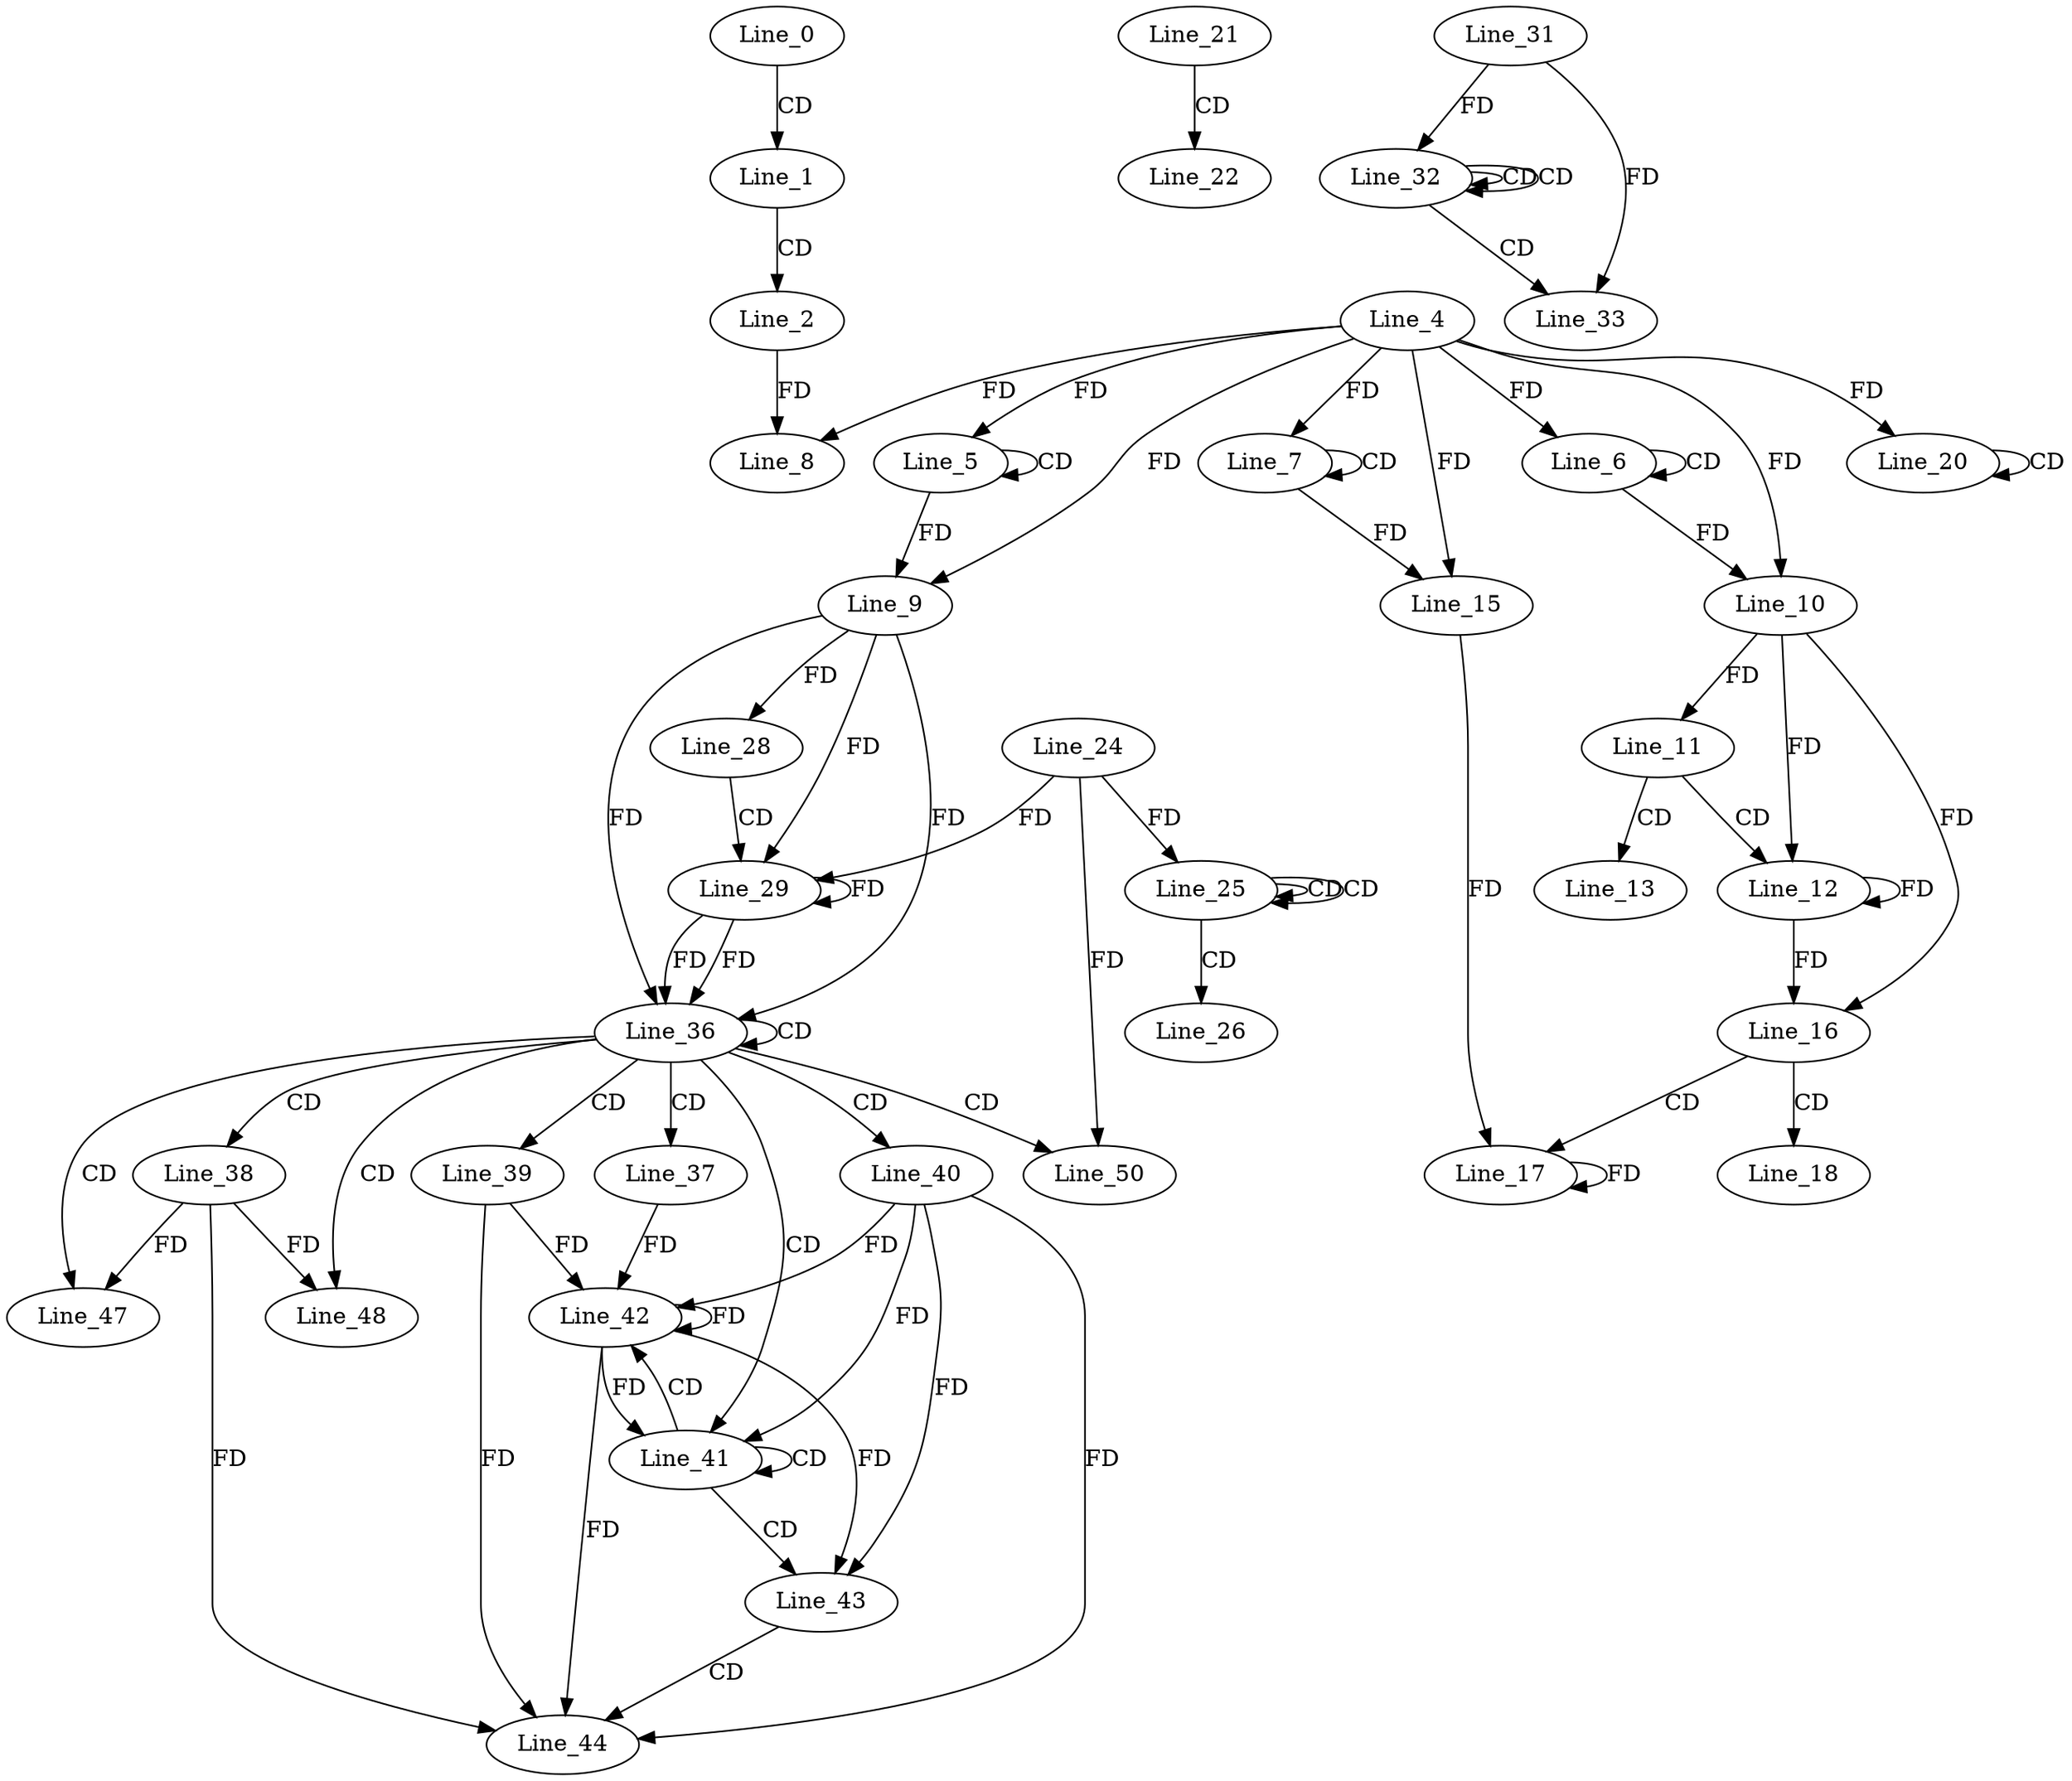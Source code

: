 digraph G {
  Line_0;
  Line_1;
  Line_2;
  Line_5;
  Line_5;
  Line_4;
  Line_6;
  Line_6;
  Line_7;
  Line_7;
  Line_8;
  Line_9;
  Line_10;
  Line_10;
  Line_11;
  Line_11;
  Line_12;
  Line_13;
  Line_15;
  Line_16;
  Line_16;
  Line_17;
  Line_15;
  Line_18;
  Line_20;
  Line_20;
  Line_21;
  Line_22;
  Line_25;
  Line_25;
  Line_25;
  Line_24;
  Line_26;
  Line_9;
  Line_28;
  Line_28;
  Line_29;
  Line_29;
  Line_32;
  Line_32;
  Line_32;
  Line_31;
  Line_33;
  Line_36;
  Line_36;
  Line_37;
  Line_38;
  Line_39;
  Line_40;
  Line_41;
  Line_42;
  Line_42;
  Line_43;
  Line_44;
  Line_47;
  Line_48;
  Line_50;
  Line_50;
  Line_0 -> Line_1 [ label="CD" ];
  Line_1 -> Line_2 [ label="CD" ];
  Line_5 -> Line_5 [ label="CD" ];
  Line_4 -> Line_5 [ label="FD" ];
  Line_6 -> Line_6 [ label="CD" ];
  Line_4 -> Line_6 [ label="FD" ];
  Line_7 -> Line_7 [ label="CD" ];
  Line_4 -> Line_7 [ label="FD" ];
  Line_4 -> Line_8 [ label="FD" ];
  Line_2 -> Line_8 [ label="FD" ];
  Line_4 -> Line_9 [ label="FD" ];
  Line_5 -> Line_9 [ label="FD" ];
  Line_4 -> Line_10 [ label="FD" ];
  Line_6 -> Line_10 [ label="FD" ];
  Line_10 -> Line_11 [ label="FD" ];
  Line_11 -> Line_12 [ label="CD" ];
  Line_10 -> Line_12 [ label="FD" ];
  Line_12 -> Line_12 [ label="FD" ];
  Line_11 -> Line_13 [ label="CD" ];
  Line_4 -> Line_15 [ label="FD" ];
  Line_7 -> Line_15 [ label="FD" ];
  Line_10 -> Line_16 [ label="FD" ];
  Line_12 -> Line_16 [ label="FD" ];
  Line_16 -> Line_17 [ label="CD" ];
  Line_15 -> Line_17 [ label="FD" ];
  Line_17 -> Line_17 [ label="FD" ];
  Line_16 -> Line_18 [ label="CD" ];
  Line_20 -> Line_20 [ label="CD" ];
  Line_4 -> Line_20 [ label="FD" ];
  Line_21 -> Line_22 [ label="CD" ];
  Line_25 -> Line_25 [ label="CD" ];
  Line_25 -> Line_25 [ label="CD" ];
  Line_24 -> Line_25 [ label="FD" ];
  Line_25 -> Line_26 [ label="CD" ];
  Line_9 -> Line_28 [ label="FD" ];
  Line_28 -> Line_29 [ label="CD" ];
  Line_9 -> Line_29 [ label="FD" ];
  Line_29 -> Line_29 [ label="FD" ];
  Line_24 -> Line_29 [ label="FD" ];
  Line_32 -> Line_32 [ label="CD" ];
  Line_32 -> Line_32 [ label="CD" ];
  Line_31 -> Line_32 [ label="FD" ];
  Line_32 -> Line_33 [ label="CD" ];
  Line_31 -> Line_33 [ label="FD" ];
  Line_9 -> Line_36 [ label="FD" ];
  Line_29 -> Line_36 [ label="FD" ];
  Line_36 -> Line_36 [ label="CD" ];
  Line_9 -> Line_36 [ label="FD" ];
  Line_29 -> Line_36 [ label="FD" ];
  Line_36 -> Line_37 [ label="CD" ];
  Line_36 -> Line_38 [ label="CD" ];
  Line_36 -> Line_39 [ label="CD" ];
  Line_36 -> Line_40 [ label="CD" ];
  Line_36 -> Line_41 [ label="CD" ];
  Line_41 -> Line_41 [ label="CD" ];
  Line_40 -> Line_41 [ label="FD" ];
  Line_41 -> Line_42 [ label="CD" ];
  Line_42 -> Line_42 [ label="FD" ];
  Line_40 -> Line_42 [ label="FD" ];
  Line_37 -> Line_42 [ label="FD" ];
  Line_39 -> Line_42 [ label="FD" ];
  Line_41 -> Line_43 [ label="CD" ];
  Line_42 -> Line_43 [ label="FD" ];
  Line_40 -> Line_43 [ label="FD" ];
  Line_43 -> Line_44 [ label="CD" ];
  Line_38 -> Line_44 [ label="FD" ];
  Line_39 -> Line_44 [ label="FD" ];
  Line_42 -> Line_44 [ label="FD" ];
  Line_40 -> Line_44 [ label="FD" ];
  Line_36 -> Line_47 [ label="CD" ];
  Line_38 -> Line_47 [ label="FD" ];
  Line_36 -> Line_48 [ label="CD" ];
  Line_38 -> Line_48 [ label="FD" ];
  Line_36 -> Line_50 [ label="CD" ];
  Line_24 -> Line_50 [ label="FD" ];
  Line_42 -> Line_41 [ label="FD" ];
}

